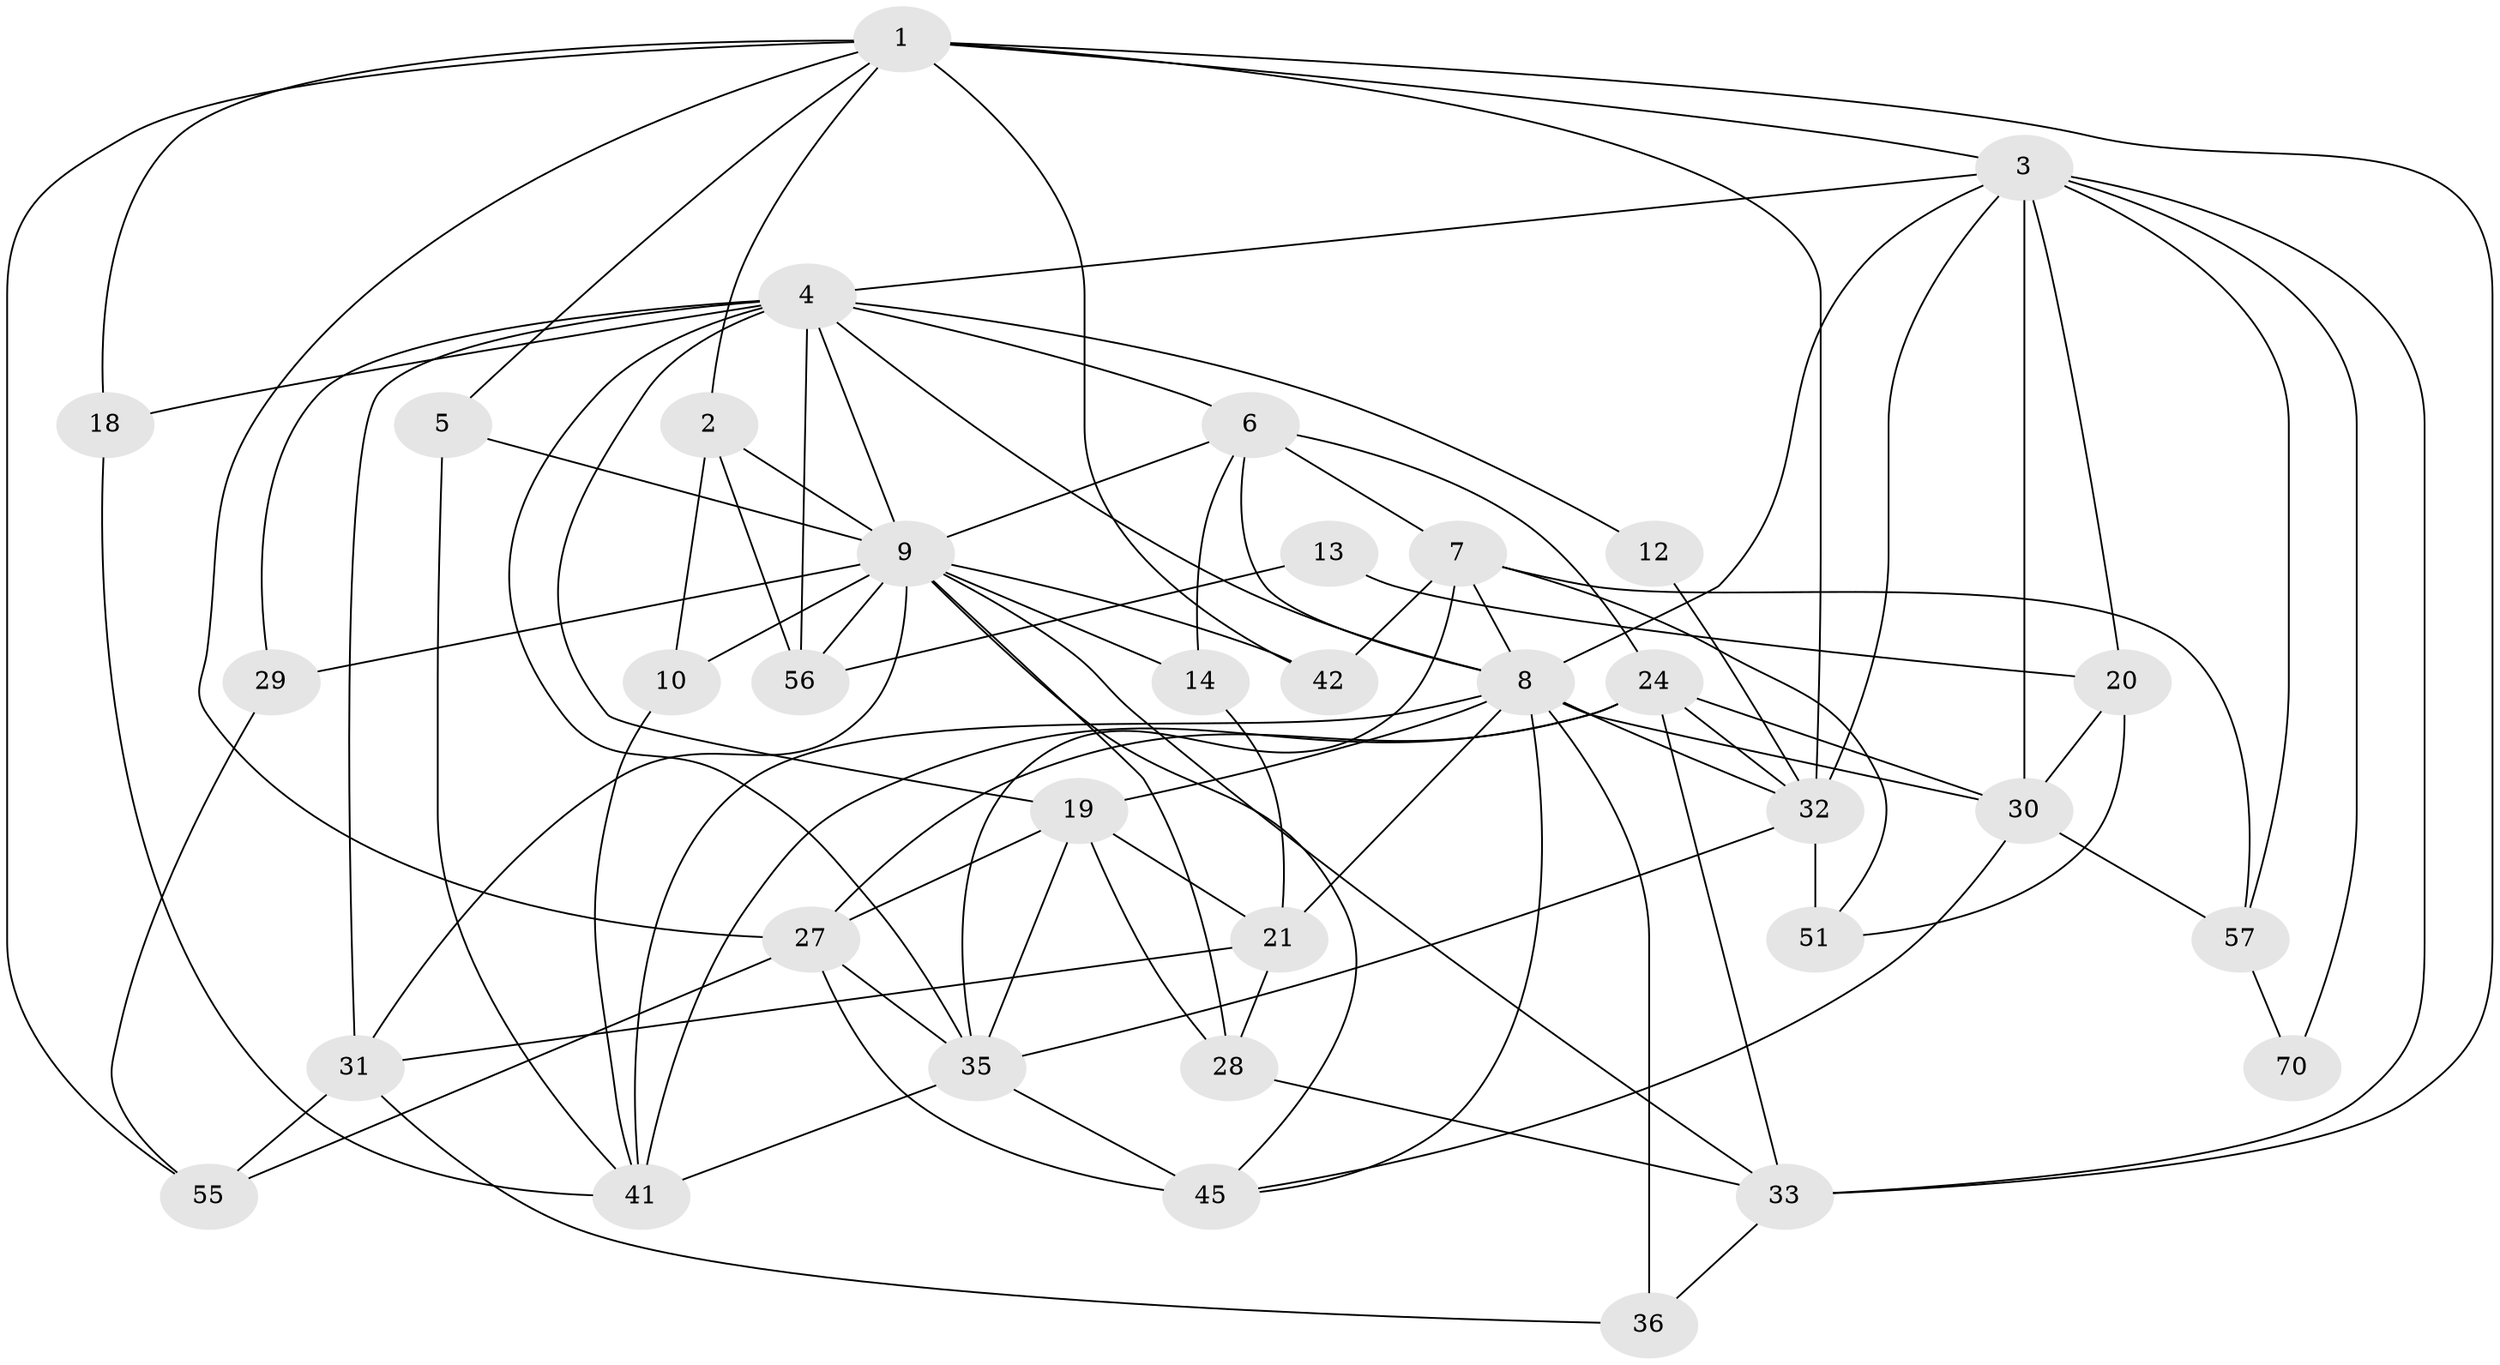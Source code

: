 // original degree distribution, {6: 0.12857142857142856, 4: 0.3, 3: 0.3142857142857143, 2: 0.08571428571428572, 5: 0.14285714285714285, 7: 0.02857142857142857}
// Generated by graph-tools (version 1.1) at 2025/18/03/04/25 18:18:53]
// undirected, 35 vertices, 92 edges
graph export_dot {
graph [start="1"]
  node [color=gray90,style=filled];
  1 [super="+54+23+15"];
  2;
  3 [super="+17+22"];
  4 [super="+44+11"];
  5;
  6 [super="+52"];
  7 [super="+25"];
  8 [super="+16+40+39"];
  9 [super="+66+61"];
  10;
  12;
  13;
  14;
  18;
  19;
  20 [super="+26"];
  21 [super="+67+43"];
  24 [super="+60"];
  27 [super="+64+38"];
  28;
  29;
  30 [super="+34"];
  31 [super="+37"];
  32 [super="+69+59"];
  33 [super="+53"];
  35 [super="+47"];
  36;
  41 [super="+49+63"];
  42;
  45 [super="+46"];
  51;
  55 [super="+65"];
  56;
  57;
  70;
  1 -- 5;
  1 -- 18;
  1 -- 3 [weight=2];
  1 -- 27;
  1 -- 32;
  1 -- 42;
  1 -- 55;
  1 -- 33;
  1 -- 2;
  2 -- 56;
  2 -- 10;
  2 -- 9;
  3 -- 33 [weight=2];
  3 -- 70;
  3 -- 57;
  3 -- 30;
  3 -- 32;
  3 -- 4;
  3 -- 8;
  3 -- 20;
  4 -- 8;
  4 -- 12;
  4 -- 56;
  4 -- 19;
  4 -- 29 [weight=2];
  4 -- 9;
  4 -- 18;
  4 -- 35;
  4 -- 31;
  4 -- 6;
  5 -- 9;
  5 -- 41;
  6 -- 24;
  6 -- 9;
  6 -- 7;
  6 -- 14;
  6 -- 8;
  7 -- 42 [weight=2];
  7 -- 51;
  7 -- 57;
  7 -- 35;
  7 -- 8 [weight=2];
  8 -- 19;
  8 -- 30 [weight=2];
  8 -- 32 [weight=2];
  8 -- 41 [weight=2];
  8 -- 36;
  8 -- 21;
  8 -- 45;
  9 -- 29;
  9 -- 14;
  9 -- 56;
  9 -- 28;
  9 -- 31;
  9 -- 33;
  9 -- 10;
  9 -- 42;
  9 -- 45;
  10 -- 41;
  12 -- 32;
  13 -- 56;
  13 -- 20;
  14 -- 21;
  18 -- 41;
  19 -- 28;
  19 -- 21;
  19 -- 35;
  19 -- 27;
  20 -- 30;
  20 -- 51;
  21 -- 28;
  21 -- 31;
  24 -- 41;
  24 -- 33;
  24 -- 32;
  24 -- 30;
  24 -- 27;
  27 -- 45;
  27 -- 35 [weight=2];
  27 -- 55;
  28 -- 33;
  29 -- 55;
  30 -- 57;
  30 -- 45;
  31 -- 36;
  31 -- 55;
  32 -- 51;
  32 -- 35;
  33 -- 36;
  35 -- 45 [weight=2];
  35 -- 41;
  57 -- 70;
}

